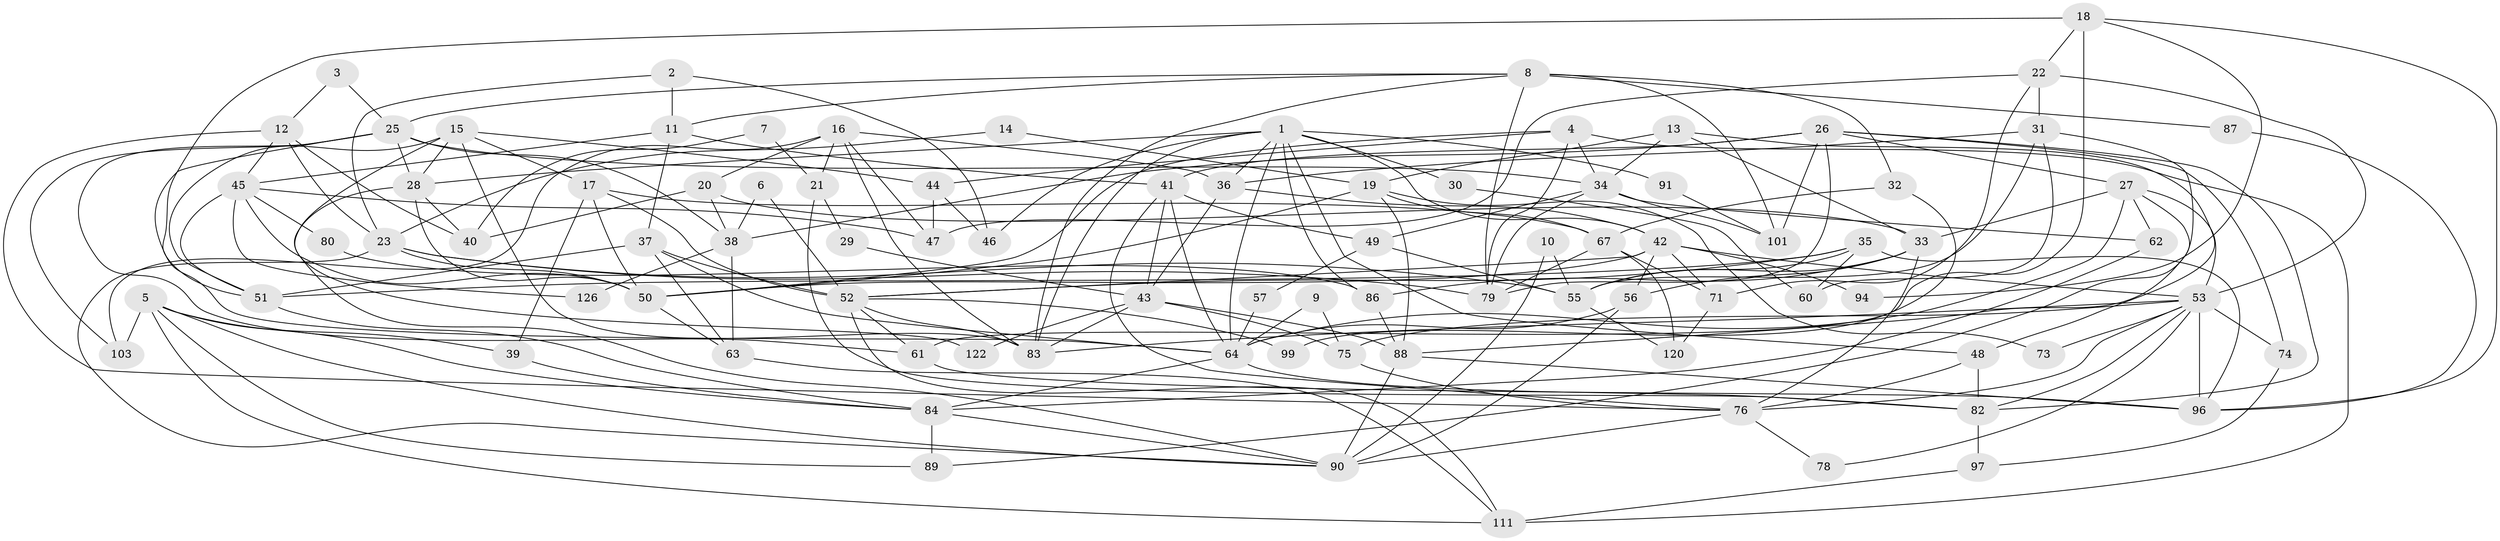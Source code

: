 // original degree distribution, {6: 0.08396946564885496, 3: 0.183206106870229, 2: 0.1984732824427481, 5: 0.22900763358778625, 4: 0.25190839694656486, 7: 0.03816793893129771, 9: 0.007633587786259542, 8: 0.007633587786259542}
// Generated by graph-tools (version 1.1) at 2025/41/03/06/25 10:41:59]
// undirected, 88 vertices, 209 edges
graph export_dot {
graph [start="1"]
  node [color=gray90,style=filled];
  1 [super="+92"];
  2;
  3;
  4 [super="+124"];
  5 [super="+54"];
  6;
  7;
  8 [super="+121"];
  9;
  10;
  11;
  12 [super="+110"];
  13;
  14;
  15 [super="+58"];
  16 [super="+24"];
  17 [super="+59"];
  18 [super="+69"];
  19 [super="+117"];
  20;
  21;
  22 [super="+70"];
  23 [super="+109"];
  25 [super="+116"];
  26 [super="+65"];
  27 [super="+68"];
  28 [super="+81"];
  29;
  30;
  31 [super="+112"];
  32;
  33 [super="+119"];
  34 [super="+106"];
  35;
  36 [super="+114"];
  37 [super="+129"];
  38 [super="+108"];
  39;
  40;
  41 [super="+85"];
  42 [super="+66"];
  43;
  44 [super="+113"];
  45 [super="+128"];
  46;
  47;
  48;
  49;
  50 [super="+77"];
  51 [super="+95"];
  52 [super="+102"];
  53 [super="+93"];
  55 [super="+72"];
  56;
  57;
  60;
  61;
  62;
  63;
  64 [super="+131"];
  67 [super="+130"];
  71;
  73;
  74;
  75 [super="+118"];
  76 [super="+125"];
  78;
  79;
  80;
  82 [super="+98"];
  83 [super="+123"];
  84 [super="+107"];
  86 [super="+100"];
  87;
  88 [super="+127"];
  89;
  90 [super="+115"];
  91;
  94;
  96 [super="+104"];
  97;
  99;
  101;
  103 [super="+105"];
  111;
  120;
  122;
  126;
  1 -- 28;
  1 -- 30;
  1 -- 36;
  1 -- 48;
  1 -- 64;
  1 -- 86;
  1 -- 91;
  1 -- 46;
  1 -- 83;
  1 -- 42;
  2 -- 46;
  2 -- 11;
  2 -- 23;
  3 -- 25;
  3 -- 12;
  4 -- 79;
  4 -- 50;
  4 -- 34;
  4 -- 111;
  4 -- 44;
  5 -- 90;
  5 -- 39;
  5 -- 89;
  5 -- 84;
  5 -- 111;
  5 -- 103;
  6 -- 52;
  6 -- 38;
  7 -- 21;
  7 -- 40;
  8 -- 87;
  8 -- 32;
  8 -- 101;
  8 -- 11;
  8 -- 79;
  8 -- 83;
  8 -- 25;
  9 -- 64 [weight=2];
  9 -- 75;
  10 -- 90;
  10 -- 55;
  11 -- 41;
  11 -- 37;
  11 -- 45;
  12 -- 45;
  12 -- 76;
  12 -- 40;
  12 -- 23;
  13 -- 48;
  13 -- 34;
  13 -- 19;
  13 -- 33;
  14 -- 23;
  14 -- 19;
  15 -- 44;
  15 -- 83 [weight=2];
  15 -- 17;
  15 -- 51;
  15 -- 122;
  15 -- 28;
  16 -- 47;
  16 -- 21;
  16 -- 36;
  16 -- 103;
  16 -- 20;
  16 -- 83;
  17 -- 50;
  17 -- 52;
  17 -- 39;
  17 -- 67;
  18 -- 61;
  18 -- 94;
  18 -- 96;
  18 -- 22;
  18 -- 51;
  19 -- 67 [weight=2];
  19 -- 50;
  19 -- 88;
  19 -- 73;
  20 -- 33;
  20 -- 38;
  20 -- 40;
  21 -- 29;
  21 -- 82;
  22 -- 71;
  22 -- 31;
  22 -- 47;
  22 -- 53;
  23 -- 79;
  23 -- 90;
  23 -- 50 [weight=2];
  23 -- 55;
  25 -- 61;
  25 -- 103;
  25 -- 34;
  25 -- 28;
  25 -- 64;
  25 -- 38;
  26 -- 74;
  26 -- 82;
  26 -- 101;
  26 -- 79;
  26 -- 38;
  26 -- 41;
  26 -- 27;
  27 -- 33 [weight=2];
  27 -- 89;
  27 -- 53;
  27 -- 64;
  27 -- 62;
  28 -- 90;
  28 -- 50;
  28 -- 40;
  29 -- 43;
  30 -- 60;
  31 -- 36;
  31 -- 88;
  31 -- 60;
  31 -- 55;
  32 -- 99;
  32 -- 67;
  33 -- 76;
  33 -- 56;
  33 -- 86 [weight=2];
  33 -- 55;
  34 -- 101;
  34 -- 49;
  34 -- 62;
  34 -- 79;
  35 -- 60;
  35 -- 96;
  35 -- 52;
  35 -- 55;
  35 -- 51;
  36 -- 43;
  36 -- 42;
  37 -- 51;
  37 -- 52 [weight=2];
  37 -- 63;
  37 -- 64;
  38 -- 63;
  38 -- 126;
  39 -- 84;
  41 -- 43;
  41 -- 49;
  41 -- 64;
  41 -- 76;
  42 -- 50;
  42 -- 52;
  42 -- 56;
  42 -- 53;
  42 -- 71;
  42 -- 94;
  43 -- 122;
  43 -- 88;
  43 -- 83;
  43 -- 75;
  44 -- 47 [weight=2];
  44 -- 46;
  45 -- 50;
  45 -- 80;
  45 -- 51;
  45 -- 126;
  45 -- 47;
  48 -- 76;
  48 -- 82;
  49 -- 55;
  49 -- 57;
  50 -- 63;
  51 -- 84;
  52 -- 83;
  52 -- 99;
  52 -- 61;
  52 -- 111;
  53 -- 96 [weight=2];
  53 -- 73;
  53 -- 74;
  53 -- 75;
  53 -- 78;
  53 -- 82;
  53 -- 83;
  53 -- 76;
  55 -- 120;
  56 -- 90;
  56 -- 64;
  57 -- 64;
  61 -- 96;
  62 -- 84;
  63 -- 111;
  64 -- 82;
  64 -- 84;
  67 -- 120;
  67 -- 71;
  67 -- 79;
  71 -- 120;
  74 -- 97;
  75 -- 76;
  76 -- 90;
  76 -- 78;
  80 -- 86;
  82 -- 97;
  84 -- 89;
  84 -- 90;
  86 -- 88;
  87 -- 96;
  88 -- 90;
  88 -- 96;
  91 -- 101;
  97 -- 111;
}
